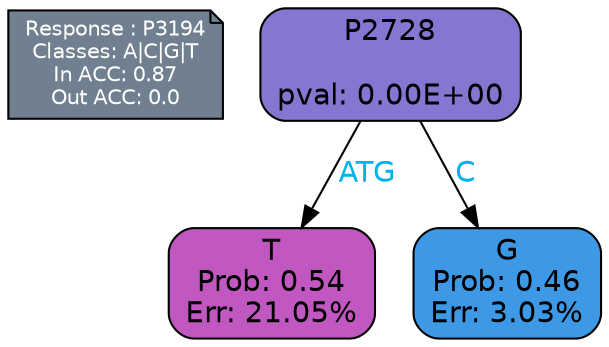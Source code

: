 digraph Tree {
node [shape=box, style="filled, rounded", color="black", fontname=helvetica] ;
graph [ranksep=equally, splines=polylines, bgcolor=transparent, dpi=600] ;
edge [fontname=helvetica] ;
LEGEND [label="Response : P3194
Classes: A|C|G|T
In ACC: 0.87
Out ACC: 0.0
",shape=note,align=left,style=filled,fillcolor="slategray",fontcolor="white",fontsize=10];1 [label="P2728

pval: 0.00E+00", fillcolor="#8476d1"] ;
2 [label="T
Prob: 0.54
Err: 21.05%", fillcolor="#c157c0"] ;
3 [label="G
Prob: 0.46
Err: 3.03%", fillcolor="#3d99e5"] ;
1 -> 2 [label="ATG",fontcolor=deepskyblue2] ;
1 -> 3 [label="C",fontcolor=deepskyblue2] ;
{rank = same; 2;3;}{rank = same; LEGEND;1;}}